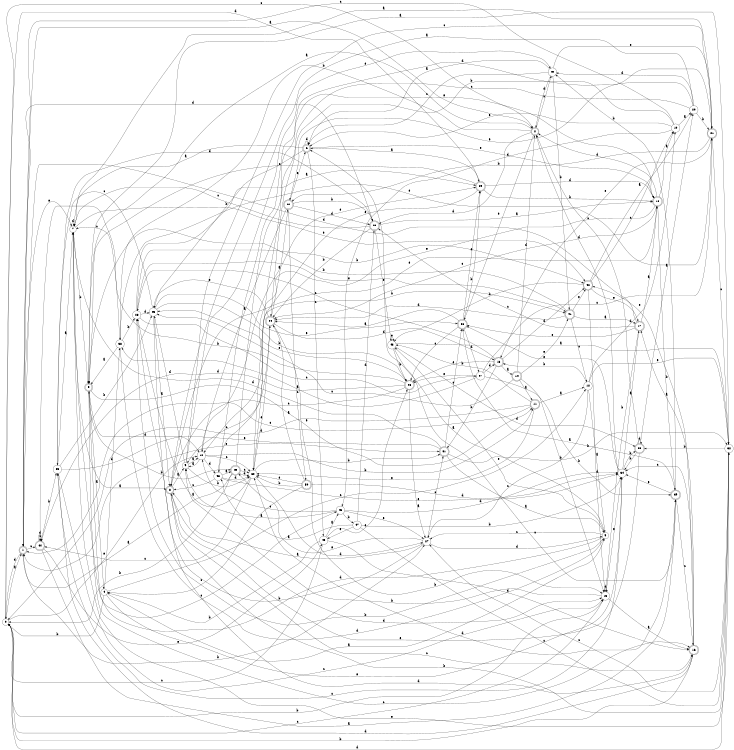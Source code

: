 digraph n41_6 {
__start0 [label="" shape="none"];

rankdir=LR;
size="8,5";

s0 [style="filled", color="black", fillcolor="white" shape="circle", label="0"];
s1 [style="rounded,filled", color="black", fillcolor="white" shape="doublecircle", label="1"];
s2 [style="rounded,filled", color="black", fillcolor="white" shape="doublecircle", label="2"];
s3 [style="rounded,filled", color="black", fillcolor="white" shape="doublecircle", label="3"];
s4 [style="filled", color="black", fillcolor="white" shape="circle", label="4"];
s5 [style="filled", color="black", fillcolor="white" shape="circle", label="5"];
s6 [style="rounded,filled", color="black", fillcolor="white" shape="doublecircle", label="6"];
s7 [style="filled", color="black", fillcolor="white" shape="circle", label="7"];
s8 [style="rounded,filled", color="black", fillcolor="white" shape="doublecircle", label="8"];
s9 [style="filled", color="black", fillcolor="white" shape="circle", label="9"];
s10 [style="filled", color="black", fillcolor="white" shape="circle", label="10"];
s11 [style="rounded,filled", color="black", fillcolor="white" shape="doublecircle", label="11"];
s12 [style="filled", color="black", fillcolor="white" shape="circle", label="12"];
s13 [style="rounded,filled", color="black", fillcolor="white" shape="doublecircle", label="13"];
s14 [style="rounded,filled", color="black", fillcolor="white" shape="doublecircle", label="14"];
s15 [style="filled", color="black", fillcolor="white" shape="circle", label="15"];
s16 [style="rounded,filled", color="black", fillcolor="white" shape="doublecircle", label="16"];
s17 [style="rounded,filled", color="black", fillcolor="white" shape="doublecircle", label="17"];
s18 [style="rounded,filled", color="black", fillcolor="white" shape="doublecircle", label="18"];
s19 [style="filled", color="black", fillcolor="white" shape="circle", label="19"];
s20 [style="filled", color="black", fillcolor="white" shape="circle", label="20"];
s21 [style="rounded,filled", color="black", fillcolor="white" shape="doublecircle", label="21"];
s22 [style="rounded,filled", color="black", fillcolor="white" shape="doublecircle", label="22"];
s23 [style="rounded,filled", color="black", fillcolor="white" shape="doublecircle", label="23"];
s24 [style="rounded,filled", color="black", fillcolor="white" shape="doublecircle", label="24"];
s25 [style="filled", color="black", fillcolor="white" shape="circle", label="25"];
s26 [style="rounded,filled", color="black", fillcolor="white" shape="doublecircle", label="26"];
s27 [style="filled", color="black", fillcolor="white" shape="circle", label="27"];
s28 [style="filled", color="black", fillcolor="white" shape="circle", label="28"];
s29 [style="rounded,filled", color="black", fillcolor="white" shape="doublecircle", label="29"];
s30 [style="filled", color="black", fillcolor="white" shape="circle", label="30"];
s31 [style="rounded,filled", color="black", fillcolor="white" shape="doublecircle", label="31"];
s32 [style="filled", color="black", fillcolor="white" shape="circle", label="32"];
s33 [style="rounded,filled", color="black", fillcolor="white" shape="doublecircle", label="33"];
s34 [style="filled", color="black", fillcolor="white" shape="circle", label="34"];
s35 [style="filled", color="black", fillcolor="white" shape="circle", label="35"];
s36 [style="rounded,filled", color="black", fillcolor="white" shape="doublecircle", label="36"];
s37 [style="filled", color="black", fillcolor="white" shape="circle", label="37"];
s38 [style="filled", color="black", fillcolor="white" shape="circle", label="38"];
s39 [style="rounded,filled", color="black", fillcolor="white" shape="doublecircle", label="39"];
s40 [style="filled", color="black", fillcolor="white" shape="circle", label="40"];
s41 [style="rounded,filled", color="black", fillcolor="white" shape="doublecircle", label="41"];
s42 [style="rounded,filled", color="black", fillcolor="white" shape="doublecircle", label="42"];
s43 [style="filled", color="black", fillcolor="white" shape="circle", label="43"];
s44 [style="rounded,filled", color="black", fillcolor="white" shape="doublecircle", label="44"];
s45 [style="filled", color="black", fillcolor="white" shape="circle", label="45"];
s46 [style="filled", color="black", fillcolor="white" shape="circle", label="46"];
s47 [style="filled", color="black", fillcolor="white" shape="circle", label="47"];
s48 [style="filled", color="black", fillcolor="white" shape="circle", label="48"];
s49 [style="rounded,filled", color="black", fillcolor="white" shape="doublecircle", label="49"];
s50 [style="rounded,filled", color="black", fillcolor="white" shape="doublecircle", label="50"];
s0 -> s1 [label="a"];
s0 -> s15 [label="b"];
s0 -> s2 [label="c"];
s0 -> s29 [label="d"];
s0 -> s10 [label="e"];
s1 -> s2 [label="a"];
s1 -> s27 [label="b"];
s1 -> s44 [label="c"];
s1 -> s0 [label="d"];
s1 -> s7 [label="e"];
s2 -> s3 [label="a"];
s2 -> s38 [label="b"];
s2 -> s40 [label="c"];
s2 -> s23 [label="d"];
s2 -> s36 [label="e"];
s3 -> s4 [label="a"];
s3 -> s49 [label="b"];
s3 -> s16 [label="c"];
s3 -> s10 [label="d"];
s3 -> s11 [label="e"];
s4 -> s5 [label="a"];
s4 -> s0 [label="b"];
s4 -> s12 [label="c"];
s4 -> s38 [label="d"];
s4 -> s34 [label="e"];
s5 -> s6 [label="a"];
s5 -> s28 [label="b"];
s5 -> s27 [label="c"];
s5 -> s3 [label="d"];
s5 -> s43 [label="e"];
s6 -> s7 [label="a"];
s6 -> s25 [label="b"];
s6 -> s45 [label="c"];
s6 -> s6 [label="d"];
s6 -> s18 [label="e"];
s7 -> s8 [label="a"];
s7 -> s3 [label="b"];
s7 -> s46 [label="c"];
s7 -> s7 [label="d"];
s7 -> s42 [label="e"];
s8 -> s9 [label="a"];
s8 -> s32 [label="b"];
s8 -> s16 [label="c"];
s8 -> s15 [label="d"];
s8 -> s18 [label="e"];
s9 -> s10 [label="a"];
s9 -> s30 [label="b"];
s9 -> s21 [label="c"];
s9 -> s25 [label="d"];
s9 -> s40 [label="e"];
s10 -> s9 [label="a"];
s10 -> s11 [label="b"];
s10 -> s30 [label="c"];
s10 -> s48 [label="d"];
s10 -> s29 [label="e"];
s11 -> s12 [label="a"];
s11 -> s43 [label="b"];
s11 -> s1 [label="c"];
s11 -> s0 [label="d"];
s11 -> s30 [label="e"];
s12 -> s5 [label="a"];
s12 -> s13 [label="b"];
s12 -> s27 [label="c"];
s12 -> s19 [label="d"];
s12 -> s32 [label="e"];
s13 -> s14 [label="a"];
s13 -> s31 [label="b"];
s13 -> s28 [label="c"];
s13 -> s42 [label="d"];
s13 -> s26 [label="e"];
s14 -> s11 [label="a"];
s14 -> s15 [label="b"];
s14 -> s25 [label="c"];
s14 -> s2 [label="d"];
s14 -> s41 [label="e"];
s15 -> s16 [label="a"];
s15 -> s9 [label="b"];
s15 -> s0 [label="c"];
s15 -> s15 [label="d"];
s15 -> s34 [label="e"];
s16 -> s17 [label="a"];
s16 -> s0 [label="b"];
s16 -> s34 [label="c"];
s16 -> s35 [label="d"];
s16 -> s42 [label="e"];
s17 -> s18 [label="a"];
s17 -> s15 [label="b"];
s17 -> s23 [label="c"];
s17 -> s1 [label="d"];
s17 -> s36 [label="e"];
s18 -> s19 [label="a"];
s18 -> s39 [label="b"];
s18 -> s24 [label="c"];
s18 -> s2 [label="d"];
s18 -> s10 [label="e"];
s19 -> s20 [label="a"];
s19 -> s24 [label="b"];
s19 -> s1 [label="c"];
s19 -> s46 [label="d"];
s19 -> s6 [label="e"];
s20 -> s8 [label="a"];
s20 -> s21 [label="b"];
s20 -> s30 [label="c"];
s20 -> s40 [label="d"];
s20 -> s22 [label="e"];
s21 -> s7 [label="a"];
s21 -> s22 [label="b"];
s21 -> s32 [label="c"];
s21 -> s48 [label="d"];
s21 -> s13 [label="e"];
s22 -> s10 [label="a"];
s22 -> s23 [label="b"];
s22 -> s50 [label="c"];
s22 -> s23 [label="d"];
s22 -> s6 [label="e"];
s23 -> s18 [label="a"];
s23 -> s24 [label="b"];
s23 -> s7 [label="c"];
s23 -> s1 [label="d"];
s23 -> s43 [label="e"];
s24 -> s22 [label="a"];
s24 -> s15 [label="b"];
s24 -> s9 [label="c"];
s24 -> s13 [label="d"];
s24 -> s25 [label="e"];
s25 -> s8 [label="a"];
s25 -> s26 [label="b"];
s25 -> s35 [label="c"];
s25 -> s16 [label="d"];
s25 -> s36 [label="e"];
s26 -> s27 [label="a"];
s26 -> s44 [label="b"];
s26 -> s8 [label="c"];
s26 -> s44 [label="d"];
s26 -> s25 [label="e"];
s27 -> s8 [label="a"];
s27 -> s28 [label="b"];
s27 -> s31 [label="c"];
s27 -> s5 [label="d"];
s27 -> s49 [label="e"];
s28 -> s29 [label="a"];
s28 -> s42 [label="b"];
s28 -> s37 [label="c"];
s28 -> s25 [label="d"];
s28 -> s41 [label="e"];
s29 -> s6 [label="a"];
s29 -> s18 [label="b"];
s29 -> s3 [label="c"];
s29 -> s18 [label="d"];
s29 -> s30 [label="e"];
s30 -> s28 [label="a"];
s30 -> s31 [label="b"];
s30 -> s44 [label="c"];
s30 -> s27 [label="d"];
s30 -> s24 [label="e"];
s31 -> s5 [label="a"];
s31 -> s32 [label="b"];
s31 -> s36 [label="c"];
s31 -> s7 [label="d"];
s31 -> s1 [label="e"];
s32 -> s3 [label="a"];
s32 -> s33 [label="b"];
s32 -> s27 [label="c"];
s32 -> s0 [label="d"];
s32 -> s7 [label="e"];
s33 -> s20 [label="a"];
s33 -> s34 [label="b"];
s33 -> s2 [label="c"];
s33 -> s33 [label="d"];
s33 -> s8 [label="e"];
s34 -> s17 [label="a"];
s34 -> s33 [label="b"];
s34 -> s35 [label="c"];
s34 -> s2 [label="d"];
s34 -> s36 [label="e"];
s35 -> s7 [label="a"];
s35 -> s25 [label="b"];
s35 -> s15 [label="c"];
s35 -> s23 [label="d"];
s35 -> s31 [label="e"];
s36 -> s24 [label="a"];
s36 -> s29 [label="b"];
s36 -> s26 [label="c"];
s36 -> s37 [label="d"];
s36 -> s29 [label="e"];
s37 -> s38 [label="a"];
s37 -> s39 [label="b"];
s37 -> s21 [label="c"];
s37 -> s13 [label="d"];
s37 -> s26 [label="e"];
s38 -> s3 [label="a"];
s38 -> s28 [label="b"];
s38 -> s7 [label="c"];
s38 -> s5 [label="d"];
s38 -> s21 [label="e"];
s39 -> s36 [label="a"];
s39 -> s40 [label="b"];
s39 -> s16 [label="c"];
s39 -> s30 [label="d"];
s39 -> s34 [label="e"];
s40 -> s6 [label="a"];
s40 -> s41 [label="b"];
s40 -> s6 [label="c"];
s40 -> s2 [label="d"];
s40 -> s21 [label="e"];
s41 -> s17 [label="a"];
s41 -> s3 [label="b"];
s41 -> s12 [label="c"];
s41 -> s24 [label="d"];
s41 -> s42 [label="e"];
s42 -> s20 [label="a"];
s42 -> s43 [label="b"];
s42 -> s19 [label="c"];
s42 -> s15 [label="d"];
s42 -> s17 [label="e"];
s43 -> s32 [label="a"];
s43 -> s26 [label="b"];
s43 -> s39 [label="c"];
s43 -> s33 [label="d"];
s43 -> s43 [label="e"];
s44 -> s39 [label="a"];
s44 -> s35 [label="b"];
s44 -> s44 [label="c"];
s44 -> s44 [label="d"];
s44 -> s45 [label="e"];
s45 -> s46 [label="a"];
s45 -> s4 [label="b"];
s45 -> s0 [label="c"];
s45 -> s16 [label="d"];
s45 -> s26 [label="e"];
s46 -> s9 [label="a"];
s46 -> s47 [label="b"];
s46 -> s10 [label="c"];
s46 -> s34 [label="d"];
s46 -> s27 [label="e"];
s47 -> s48 [label="a"];
s47 -> s34 [label="b"];
s47 -> s32 [label="c"];
s47 -> s23 [label="d"];
s47 -> s45 [label="e"];
s48 -> s49 [label="a"];
s48 -> s41 [label="b"];
s48 -> s8 [label="c"];
s48 -> s30 [label="d"];
s48 -> s34 [label="e"];
s49 -> s1 [label="a"];
s49 -> s0 [label="b"];
s49 -> s30 [label="c"];
s49 -> s30 [label="d"];
s49 -> s18 [label="e"];
s50 -> s24 [label="a"];
s50 -> s30 [label="b"];
s50 -> s4 [label="c"];
s50 -> s34 [label="d"];
s50 -> s30 [label="e"];

}